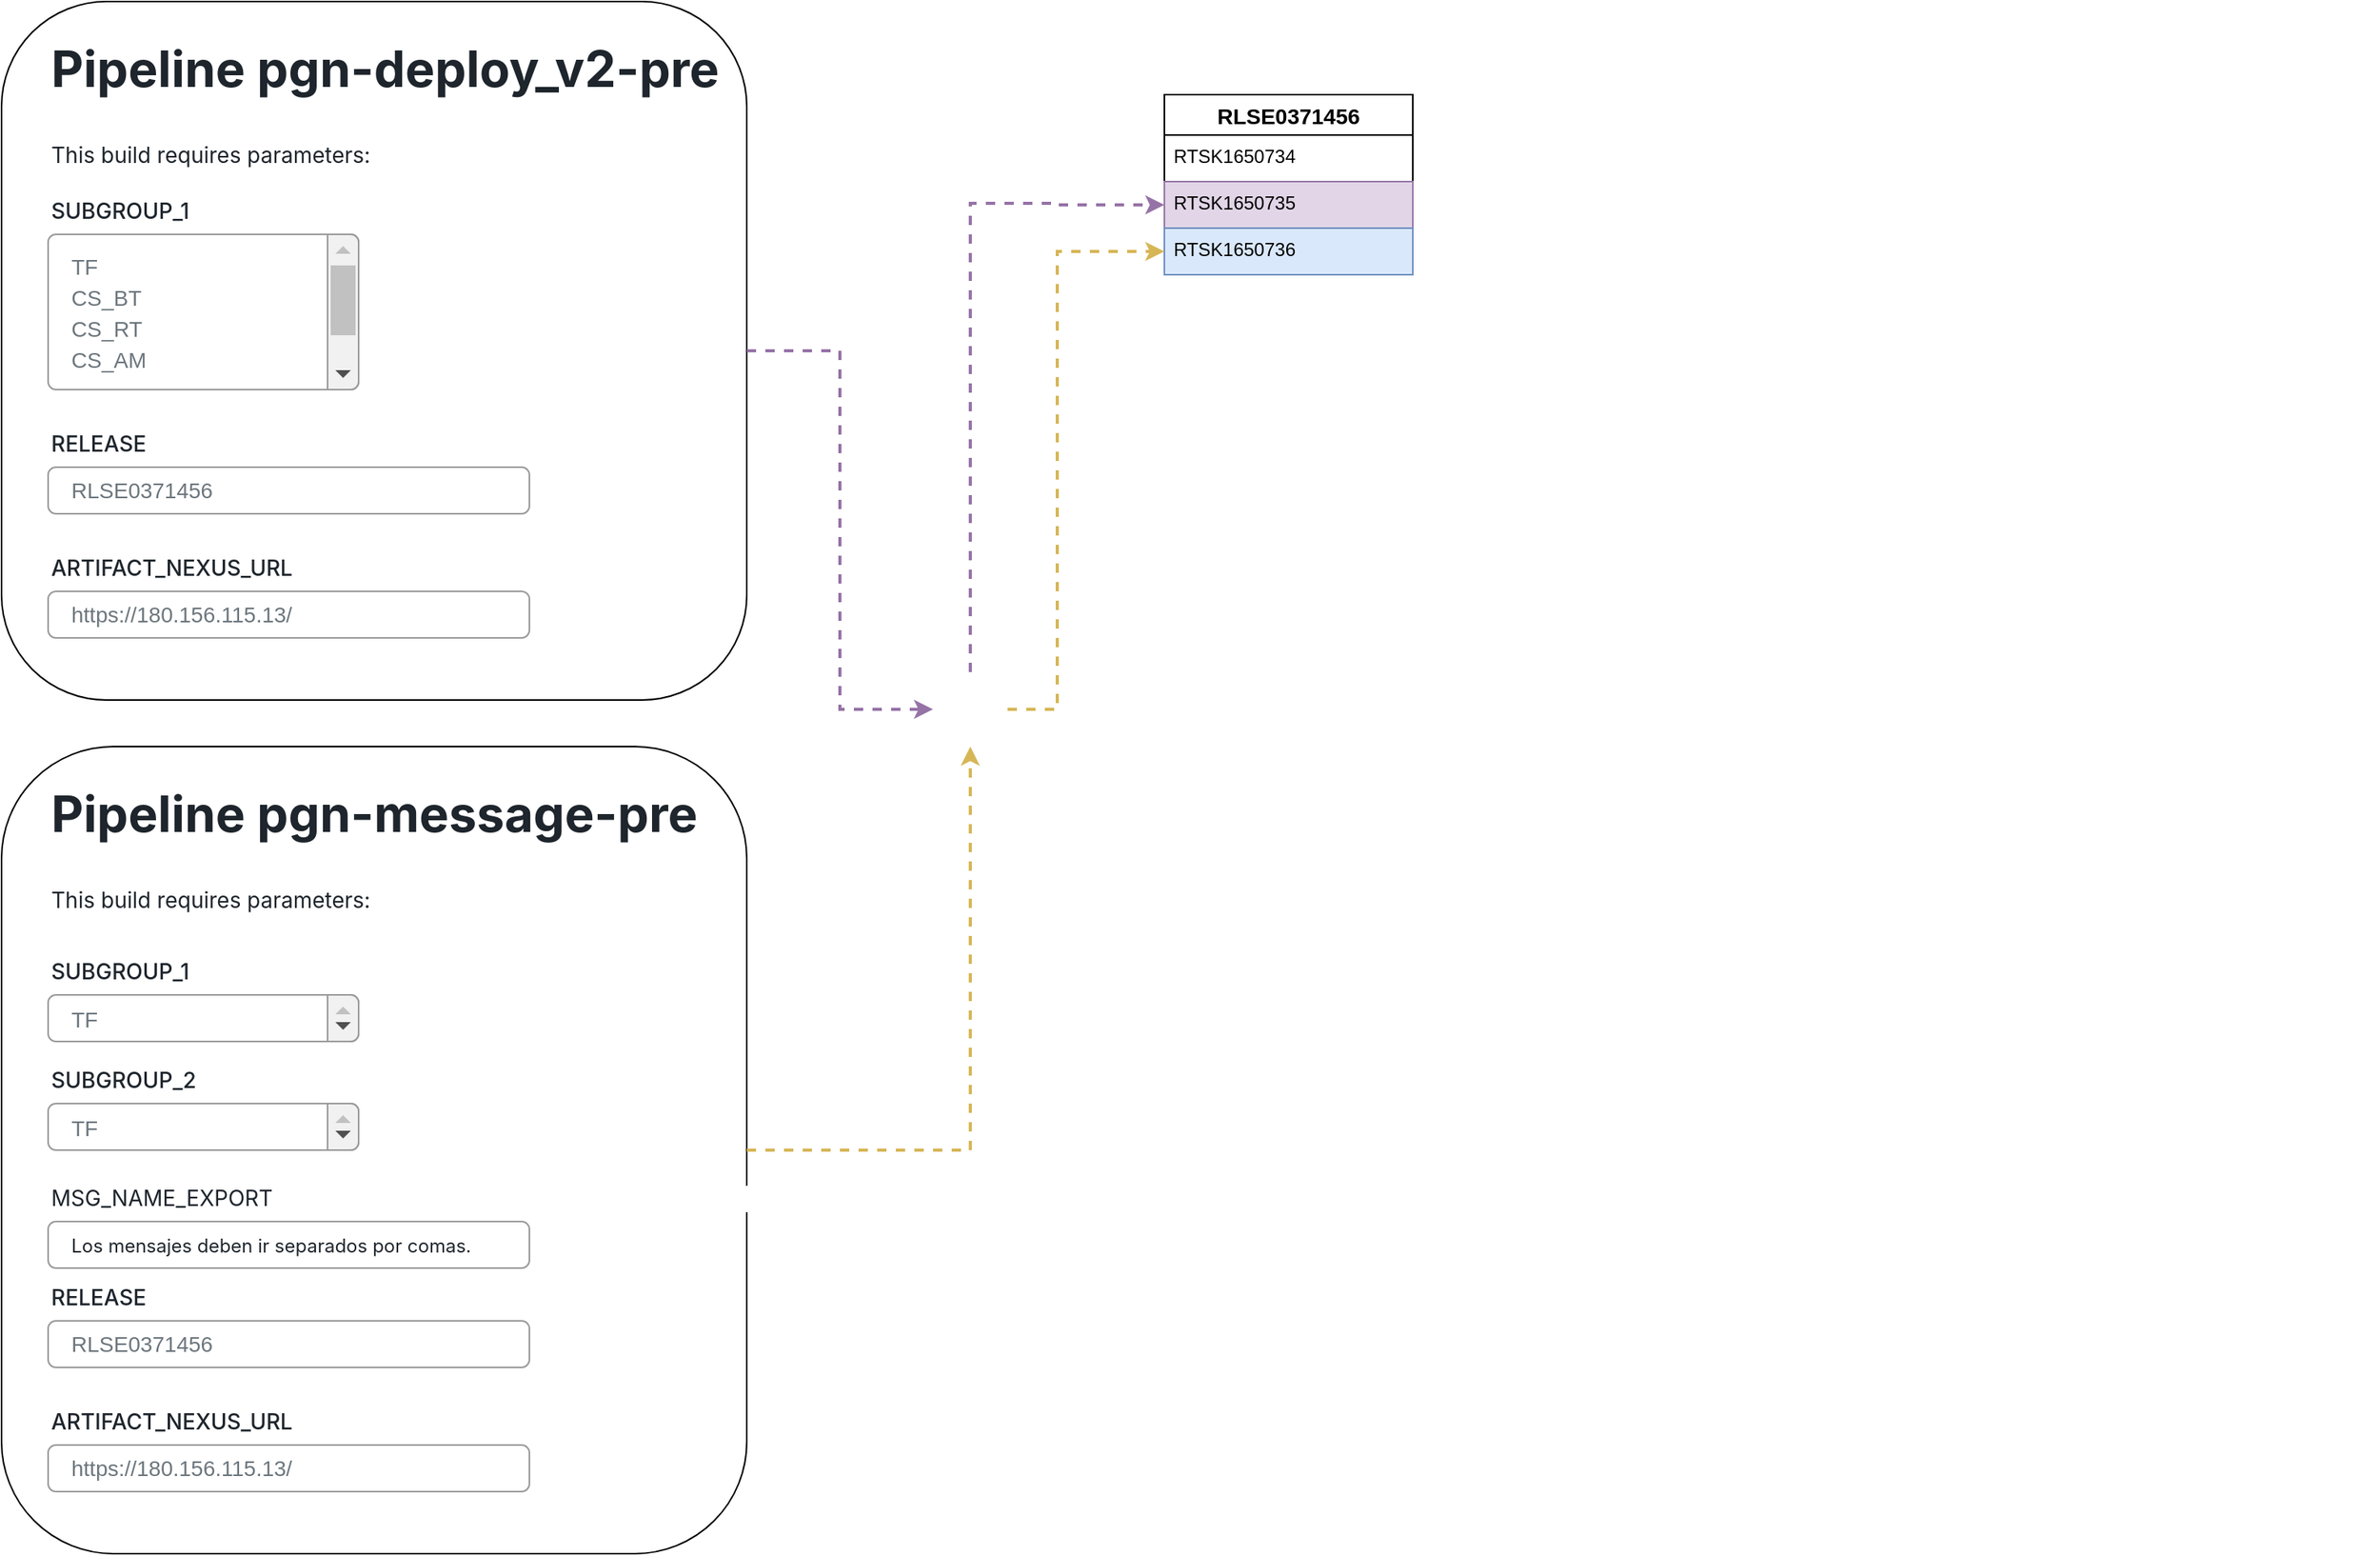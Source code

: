 <mxfile version="20.3.6" type="device" pages="2"><diagram id="1YHy73KdJDXxw19SWDm_" name="Page-1"><mxGraphModel dx="1422" dy="794" grid="1" gridSize="10" guides="1" tooltips="1" connect="1" arrows="1" fold="1" page="1" pageScale="1" pageWidth="850" pageHeight="1100" math="0" shadow="0"><root><mxCell id="0"/><mxCell id="1" parent="0"/><mxCell id="lsumQJVv7zmjh66cNzW5-49" value="" style="group;fillColor=none;strokeColor=none;" vertex="1" connectable="0" parent="1"><mxGeometry x="50" y="10" width="480" height="450" as="geometry"/></mxCell><mxCell id="lsumQJVv7zmjh66cNzW5-48" value="" style="rounded=1;whiteSpace=wrap;html=1;" vertex="1" parent="lsumQJVv7zmjh66cNzW5-49"><mxGeometry width="480" height="450" as="geometry"/></mxCell><mxCell id="lsumQJVv7zmjh66cNzW5-26" value="RLSE0371456" style="html=1;shadow=0;dashed=0;shape=mxgraph.bootstrap.rrect;rSize=5;fillColor=none;strokeColor=#999999;align=left;spacing=15;fontSize=14;fontColor=#6C767D;" vertex="1" parent="lsumQJVv7zmjh66cNzW5-49"><mxGeometry width="310" height="30" relative="1" as="geometry"><mxPoint x="30" y="300" as="offset"/></mxGeometry></mxCell><mxCell id="lsumQJVv7zmjh66cNzW5-30" value="" style="html=1;shadow=0;dashed=0;shape=mxgraph.bootstrap.rrect;rSize=5;fillColor=none;strokeColor=#999999;align=left;spacing=15;fontSize=14;fontColor=#6C767D;" vertex="1" parent="lsumQJVv7zmjh66cNzW5-49"><mxGeometry width="200" height="100" relative="1" as="geometry"><mxPoint x="30" y="150" as="offset"/></mxGeometry></mxCell><mxCell id="lsumQJVv7zmjh66cNzW5-31" value="" style="html=1;shadow=0;dashed=0;shape=mxgraph.bootstrap.rightButton;rSize=5;fillColor=#F1F1F1;strokeColor=#999999;" vertex="1" parent="lsumQJVv7zmjh66cNzW5-30"><mxGeometry x="1" width="20" height="100" relative="1" as="geometry"><mxPoint x="-20" as="offset"/></mxGeometry></mxCell><mxCell id="lsumQJVv7zmjh66cNzW5-32" value="" style="fillColor=#C1C1C1;strokeColor=none;" vertex="1" parent="lsumQJVv7zmjh66cNzW5-31"><mxGeometry width="16" height="45" relative="1" as="geometry"><mxPoint x="2" y="20" as="offset"/></mxGeometry></mxCell><mxCell id="lsumQJVv7zmjh66cNzW5-33" value="" style="shape=triangle;direction=north;fillColor=#C1C1C1;strokeColor=none;perimeter=none;" vertex="1" parent="lsumQJVv7zmjh66cNzW5-31"><mxGeometry width="10" height="5" relative="1" as="geometry"><mxPoint x="5" y="7.5" as="offset"/></mxGeometry></mxCell><mxCell id="lsumQJVv7zmjh66cNzW5-34" value="" style="shape=triangle;direction=south;fillColor=#505050;strokeColor=none;perimeter=none;" vertex="1" parent="lsumQJVv7zmjh66cNzW5-31"><mxGeometry y="1" width="10" height="5" relative="1" as="geometry"><mxPoint x="5" y="-12.5" as="offset"/></mxGeometry></mxCell><mxCell id="lsumQJVv7zmjh66cNzW5-35" value="TF" style="fillColor=none;strokeColor=none;align=left;spacing=15;fontSize=14;fontColor=#6C767D;" vertex="1" parent="lsumQJVv7zmjh66cNzW5-30"><mxGeometry width="180" height="20" relative="1" as="geometry"><mxPoint y="10" as="offset"/></mxGeometry></mxCell><mxCell id="lsumQJVv7zmjh66cNzW5-36" value="CS_BT" style="fillColor=none;strokeColor=none;align=left;spacing=15;fontSize=14;fontColor=#6C767D;" vertex="1" parent="lsumQJVv7zmjh66cNzW5-30"><mxGeometry width="180" height="20" relative="1" as="geometry"><mxPoint y="30" as="offset"/></mxGeometry></mxCell><mxCell id="lsumQJVv7zmjh66cNzW5-37" value="CS_RT" style="fillColor=none;strokeColor=none;align=left;spacing=15;fontSize=14;fontColor=#6C767D;" vertex="1" parent="lsumQJVv7zmjh66cNzW5-30"><mxGeometry width="180" height="20" relative="1" as="geometry"><mxPoint y="50" as="offset"/></mxGeometry></mxCell><mxCell id="lsumQJVv7zmjh66cNzW5-38" value="CS_AM" style="fillColor=none;strokeColor=none;align=left;spacing=15;fontSize=14;fontColor=#6C767D;" vertex="1" parent="lsumQJVv7zmjh66cNzW5-30"><mxGeometry width="180" height="20" relative="1" as="geometry"><mxPoint y="70" as="offset"/></mxGeometry></mxCell><mxCell id="lsumQJVv7zmjh66cNzW5-41" value="&lt;h1 style=&quot;box-sizing: inherit; line-height: var(--line-height-heading); font-weight: bold; display: block; margin-top: 0.5rem; margin-bottom: 0.5rem; font-size: 2rem; color: rgb(30, 37, 44); font-family: -apple-system, blinkmacsystemfont, &amp;quot;Segoe UI&amp;quot;, roboto, &amp;quot;Noto Sans&amp;quot;, oxygen, ubuntu, cantarell, &amp;quot;Fira Sans&amp;quot;, &amp;quot;Droid Sans&amp;quot;, &amp;quot;Helvetica Neue&amp;quot;, arial, sans-serif, &amp;quot;Apple Color Emoji&amp;quot;, &amp;quot;Segoe UI Emoji&amp;quot;, &amp;quot;Segoe UI Symbol&amp;quot;; font-style: normal; font-variant-ligatures: normal; font-variant-caps: normal; letter-spacing: normal; orphans: 2; text-align: start; text-indent: 0px; text-transform: none; widows: 2; word-spacing: 0px; -webkit-text-stroke-width: 0px; background-color: rgb(255, 255, 255); text-decoration-thickness: initial; text-decoration-style: initial; text-decoration-color: initial;&quot;&gt;Pipeline pgn-deploy_v2-pre&lt;/h1&gt;" style="text;whiteSpace=wrap;html=1;" vertex="1" parent="lsumQJVv7zmjh66cNzW5-49"><mxGeometry x="30" y="10" width="450" height="80" as="geometry"/></mxCell><mxCell id="lsumQJVv7zmjh66cNzW5-42" value="&lt;p style=&quot;box-sizing: inherit; font-family: -apple-system, blinkmacsystemfont, &amp;quot;Segoe UI&amp;quot;, roboto, &amp;quot;Noto Sans&amp;quot;, oxygen, ubuntu, cantarell, &amp;quot;Fira Sans&amp;quot;, &amp;quot;Droid Sans&amp;quot;, &amp;quot;Helvetica Neue&amp;quot;, arial, sans-serif, &amp;quot;Apple Color Emoji&amp;quot;, &amp;quot;Segoe UI Emoji&amp;quot;, &amp;quot;Segoe UI Symbol&amp;quot;; font-size: 14px; line-height: var(--line-height-base); color: rgb(30, 37, 44); font-style: normal; font-variant-ligatures: normal; font-variant-caps: normal; font-weight: 400; letter-spacing: normal; orphans: 2; text-align: start; text-indent: 0px; text-transform: none; widows: 2; word-spacing: 0px; -webkit-text-stroke-width: 0px; background-color: rgb(255, 255, 255); text-decoration-thickness: initial; text-decoration-style: initial; text-decoration-color: initial;&quot;&gt;This build requires parameters:&lt;/p&gt;" style="text;whiteSpace=wrap;html=1;" vertex="1" parent="lsumQJVv7zmjh66cNzW5-49"><mxGeometry x="30" y="70" width="220" height="40" as="geometry"/></mxCell><mxCell id="lsumQJVv7zmjh66cNzW5-43" value="&lt;span style=&quot;color: rgb(30, 37, 44); font-family: -apple-system, blinkmacsystemfont, &amp;quot;Segoe UI&amp;quot;, roboto, &amp;quot;Noto Sans&amp;quot;, oxygen, ubuntu, cantarell, &amp;quot;Fira Sans&amp;quot;, &amp;quot;Droid Sans&amp;quot;, &amp;quot;Helvetica Neue&amp;quot;, arial, sans-serif, &amp;quot;Apple Color Emoji&amp;quot;, &amp;quot;Segoe UI Emoji&amp;quot;, &amp;quot;Segoe UI Symbol&amp;quot;; font-size: 14px; font-style: normal; font-variant-ligatures: normal; font-variant-caps: normal; font-weight: 500; letter-spacing: normal; orphans: 2; text-align: start; text-indent: 0px; text-transform: none; widows: 2; word-spacing: 0px; -webkit-text-stroke-width: 0px; background-color: rgb(255, 255, 255); text-decoration-thickness: initial; text-decoration-style: initial; text-decoration-color: initial; float: none; display: inline !important;&quot;&gt;SUBGROUP_1&lt;/span&gt;" style="text;whiteSpace=wrap;html=1;" vertex="1" parent="lsumQJVv7zmjh66cNzW5-49"><mxGeometry x="30" y="120" width="120" height="40" as="geometry"/></mxCell><mxCell id="lsumQJVv7zmjh66cNzW5-44" value="&lt;span style=&quot;color: rgb(30, 37, 44); font-family: -apple-system, blinkmacsystemfont, &amp;quot;Segoe UI&amp;quot;, roboto, &amp;quot;Noto Sans&amp;quot;, oxygen, ubuntu, cantarell, &amp;quot;Fira Sans&amp;quot;, &amp;quot;Droid Sans&amp;quot;, &amp;quot;Helvetica Neue&amp;quot;, arial, sans-serif, &amp;quot;Apple Color Emoji&amp;quot;, &amp;quot;Segoe UI Emoji&amp;quot;, &amp;quot;Segoe UI Symbol&amp;quot;; font-size: 14px; font-style: normal; font-variant-ligatures: normal; font-variant-caps: normal; font-weight: 500; letter-spacing: normal; orphans: 2; text-align: start; text-indent: 0px; text-transform: none; widows: 2; word-spacing: 0px; -webkit-text-stroke-width: 0px; background-color: rgb(255, 255, 255); text-decoration-thickness: initial; text-decoration-style: initial; text-decoration-color: initial; float: none; display: inline !important;&quot;&gt;RELEASE&lt;/span&gt;" style="text;whiteSpace=wrap;html=1;" vertex="1" parent="lsumQJVv7zmjh66cNzW5-49"><mxGeometry x="30" y="270" width="90" height="40" as="geometry"/></mxCell><mxCell id="lsumQJVv7zmjh66cNzW5-45" value="&lt;span style=&quot;color: rgb(30, 37, 44); font-family: -apple-system, blinkmacsystemfont, &amp;quot;Segoe UI&amp;quot;, roboto, &amp;quot;Noto Sans&amp;quot;, oxygen, ubuntu, cantarell, &amp;quot;Fira Sans&amp;quot;, &amp;quot;Droid Sans&amp;quot;, &amp;quot;Helvetica Neue&amp;quot;, arial, sans-serif, &amp;quot;Apple Color Emoji&amp;quot;, &amp;quot;Segoe UI Emoji&amp;quot;, &amp;quot;Segoe UI Symbol&amp;quot;; font-size: 14px; font-style: normal; font-variant-ligatures: normal; font-variant-caps: normal; font-weight: 500; letter-spacing: normal; orphans: 2; text-align: start; text-indent: 0px; text-transform: none; widows: 2; word-spacing: 0px; -webkit-text-stroke-width: 0px; background-color: rgb(255, 255, 255); text-decoration-thickness: initial; text-decoration-style: initial; text-decoration-color: initial; float: none; display: inline !important;&quot;&gt;ARTIFACT_NEXUS_URL&lt;/span&gt;" style="text;whiteSpace=wrap;html=1;" vertex="1" parent="lsumQJVv7zmjh66cNzW5-49"><mxGeometry x="30" y="350" width="180" height="40" as="geometry"/></mxCell><mxCell id="lsumQJVv7zmjh66cNzW5-46" value="https://180.156.115.13/" style="html=1;shadow=0;dashed=0;shape=mxgraph.bootstrap.rrect;rSize=5;fillColor=none;strokeColor=#999999;align=left;spacing=15;fontSize=14;fontColor=#6C767D;" vertex="1" parent="lsumQJVv7zmjh66cNzW5-49"><mxGeometry x="30" y="380" width="310" height="30" as="geometry"/></mxCell><mxCell id="lsumQJVv7zmjh66cNzW5-52" value="RLSE0371456" style="swimlane;fontStyle=1;childLayout=stackLayout;horizontal=1;startSize=26;horizontalStack=0;resizeParent=1;resizeParentMax=0;resizeLast=0;collapsible=1;marginBottom=0;align=center;fontSize=14;" vertex="1" parent="1"><mxGeometry x="799" y="70" width="160" height="116" as="geometry"/></mxCell><mxCell id="lsumQJVv7zmjh66cNzW5-53" value="RTSK1650734" style="text;strokeColor=none;fillColor=none;spacingLeft=4;spacingRight=4;overflow=hidden;rotatable=0;points=[[0,0.5],[1,0.5]];portConstraint=eastwest;fontSize=12;" vertex="1" parent="lsumQJVv7zmjh66cNzW5-52"><mxGeometry y="26" width="160" height="30" as="geometry"/></mxCell><mxCell id="lsumQJVv7zmjh66cNzW5-54" value="RTSK1650735" style="text;strokeColor=#9673a6;fillColor=#e1d5e7;spacingLeft=4;spacingRight=4;overflow=hidden;rotatable=0;points=[[0,0.5],[1,0.5]];portConstraint=eastwest;fontSize=12;" vertex="1" parent="lsumQJVv7zmjh66cNzW5-52"><mxGeometry y="56" width="160" height="30" as="geometry"/></mxCell><mxCell id="lsumQJVv7zmjh66cNzW5-55" value="RTSK1650736" style="text;strokeColor=#6c8ebf;fillColor=#dae8fc;spacingLeft=4;spacingRight=4;overflow=hidden;rotatable=0;points=[[0,0.5],[1,0.5]];portConstraint=eastwest;fontSize=12;" vertex="1" parent="lsumQJVv7zmjh66cNzW5-52"><mxGeometry y="86" width="160" height="30" as="geometry"/></mxCell><mxCell id="lsumQJVv7zmjh66cNzW5-56" value="" style="shape=image;verticalLabelPosition=bottom;labelBackgroundColor=default;verticalAlign=top;aspect=fixed;imageAspect=0;image=https://img.icons8.com/ios-filled/100/000000/online-maintenance-portal.png;" vertex="1" parent="1"><mxGeometry x="859" y="30" width="40" height="40" as="geometry"/></mxCell><mxCell id="lsumQJVv7zmjh66cNzW5-57" style="edgeStyle=orthogonalEdgeStyle;rounded=0;orthogonalLoop=1;jettySize=auto;html=1;entryX=0;entryY=0.5;entryDx=0;entryDy=0;dashed=1;fillColor=#e1d5e7;strokeColor=#9673a6;strokeWidth=2;" edge="1" parent="1" source="lsumQJVv7zmjh66cNzW5-48" target="lsumQJVv7zmjh66cNzW5-59"><mxGeometry relative="1" as="geometry"/></mxCell><mxCell id="lsumQJVv7zmjh66cNzW5-60" style="edgeStyle=orthogonalEdgeStyle;rounded=0;orthogonalLoop=1;jettySize=auto;html=1;dashed=1;strokeWidth=2;entryX=0;entryY=0.5;entryDx=0;entryDy=0;fillColor=#e1d5e7;strokeColor=#9673a6;" edge="1" parent="1" source="lsumQJVv7zmjh66cNzW5-59" target="lsumQJVv7zmjh66cNzW5-54"><mxGeometry relative="1" as="geometry"><mxPoint x="740" y="180" as="targetPoint"/><Array as="points"><mxPoint x="674" y="140"/><mxPoint x="730" y="140"/><mxPoint x="730" y="141"/></Array></mxGeometry></mxCell><mxCell id="lsumQJVv7zmjh66cNzW5-99" style="edgeStyle=orthogonalEdgeStyle;rounded=0;orthogonalLoop=1;jettySize=auto;html=1;entryX=0;entryY=0.5;entryDx=0;entryDy=0;dashed=1;strokeWidth=2;fillColor=#fff2cc;strokeColor=#d6b656;" edge="1" parent="1" source="lsumQJVv7zmjh66cNzW5-59" target="lsumQJVv7zmjh66cNzW5-55"><mxGeometry relative="1" as="geometry"><Array as="points"><mxPoint x="730" y="466"/><mxPoint x="730" y="171"/></Array></mxGeometry></mxCell><mxCell id="lsumQJVv7zmjh66cNzW5-59" value="" style="shape=image;verticalLabelPosition=bottom;labelBackgroundColor=default;verticalAlign=top;aspect=fixed;imageAspect=0;image=https://img.icons8.com/color/48/000000/ansible.png;" vertex="1" parent="1"><mxGeometry x="650" y="442" width="48" height="48" as="geometry"/></mxCell><mxCell id="lsumQJVv7zmjh66cNzW5-61" value="" style="group;fillColor=none;strokeColor=none;" vertex="1" connectable="0" parent="1"><mxGeometry x="50" y="490" width="480" height="520" as="geometry"/></mxCell><mxCell id="lsumQJVv7zmjh66cNzW5-62" value="" style="rounded=1;whiteSpace=wrap;html=1;" vertex="1" parent="lsumQJVv7zmjh66cNzW5-61"><mxGeometry width="480" height="520" as="geometry"/></mxCell><mxCell id="lsumQJVv7zmjh66cNzW5-63" value="RLSE0371456" style="html=1;shadow=0;dashed=0;shape=mxgraph.bootstrap.rrect;rSize=5;fillColor=none;strokeColor=#999999;align=left;spacing=15;fontSize=14;fontColor=#6C767D;" vertex="1" parent="lsumQJVv7zmjh66cNzW5-61"><mxGeometry width="310" height="30" relative="1" as="geometry"><mxPoint x="30" y="370" as="offset"/></mxGeometry></mxCell><mxCell id="lsumQJVv7zmjh66cNzW5-73" value="&lt;h1 style=&quot;box-sizing: inherit; line-height: var(--line-height-heading); margin-top: 0.5rem; margin-bottom: 0.5rem; font-size: 2rem; color: rgb(30, 37, 44); font-family: -apple-system, blinkmacsystemfont, &amp;quot;Segoe UI&amp;quot;, roboto, &amp;quot;Noto Sans&amp;quot;, oxygen, ubuntu, cantarell, &amp;quot;Fira Sans&amp;quot;, &amp;quot;Droid Sans&amp;quot;, &amp;quot;Helvetica Neue&amp;quot;, arial, sans-serif, &amp;quot;Apple Color Emoji&amp;quot;, &amp;quot;Segoe UI Emoji&amp;quot;, &amp;quot;Segoe UI Symbol&amp;quot;; background-color: rgb(255, 255, 255);&quot;&gt;Pipeline pgn-message-pre&lt;/h1&gt;" style="text;whiteSpace=wrap;html=1;" vertex="1" parent="lsumQJVv7zmjh66cNzW5-61"><mxGeometry x="30" y="10" width="450" height="80" as="geometry"/></mxCell><mxCell id="lsumQJVv7zmjh66cNzW5-74" value="&lt;p style=&quot;box-sizing: inherit; font-family: -apple-system, blinkmacsystemfont, &amp;quot;Segoe UI&amp;quot;, roboto, &amp;quot;Noto Sans&amp;quot;, oxygen, ubuntu, cantarell, &amp;quot;Fira Sans&amp;quot;, &amp;quot;Droid Sans&amp;quot;, &amp;quot;Helvetica Neue&amp;quot;, arial, sans-serif, &amp;quot;Apple Color Emoji&amp;quot;, &amp;quot;Segoe UI Emoji&amp;quot;, &amp;quot;Segoe UI Symbol&amp;quot;; font-size: 14px; line-height: var(--line-height-base); color: rgb(30, 37, 44); font-style: normal; font-variant-ligatures: normal; font-variant-caps: normal; font-weight: 400; letter-spacing: normal; orphans: 2; text-align: start; text-indent: 0px; text-transform: none; widows: 2; word-spacing: 0px; -webkit-text-stroke-width: 0px; background-color: rgb(255, 255, 255); text-decoration-thickness: initial; text-decoration-style: initial; text-decoration-color: initial;&quot;&gt;This build requires parameters:&lt;/p&gt;" style="text;whiteSpace=wrap;html=1;" vertex="1" parent="lsumQJVv7zmjh66cNzW5-61"><mxGeometry x="30" y="70" width="220" height="40" as="geometry"/></mxCell><mxCell id="lsumQJVv7zmjh66cNzW5-76" value="&lt;span style=&quot;color: rgb(30, 37, 44); font-family: -apple-system, blinkmacsystemfont, &amp;quot;Segoe UI&amp;quot;, roboto, &amp;quot;Noto Sans&amp;quot;, oxygen, ubuntu, cantarell, &amp;quot;Fira Sans&amp;quot;, &amp;quot;Droid Sans&amp;quot;, &amp;quot;Helvetica Neue&amp;quot;, arial, sans-serif, &amp;quot;Apple Color Emoji&amp;quot;, &amp;quot;Segoe UI Emoji&amp;quot;, &amp;quot;Segoe UI Symbol&amp;quot;; font-size: 14px; font-style: normal; font-variant-ligatures: normal; font-variant-caps: normal; font-weight: 500; letter-spacing: normal; orphans: 2; text-align: start; text-indent: 0px; text-transform: none; widows: 2; word-spacing: 0px; -webkit-text-stroke-width: 0px; background-color: rgb(255, 255, 255); text-decoration-thickness: initial; text-decoration-style: initial; text-decoration-color: initial; float: none; display: inline !important;&quot;&gt;RELEASE&lt;/span&gt;" style="text;whiteSpace=wrap;html=1;" vertex="1" parent="lsumQJVv7zmjh66cNzW5-61"><mxGeometry x="30" y="340" width="90" height="40" as="geometry"/></mxCell><mxCell id="lsumQJVv7zmjh66cNzW5-77" value="&lt;span style=&quot;color: rgb(30, 37, 44); font-family: -apple-system, blinkmacsystemfont, &amp;quot;Segoe UI&amp;quot;, roboto, &amp;quot;Noto Sans&amp;quot;, oxygen, ubuntu, cantarell, &amp;quot;Fira Sans&amp;quot;, &amp;quot;Droid Sans&amp;quot;, &amp;quot;Helvetica Neue&amp;quot;, arial, sans-serif, &amp;quot;Apple Color Emoji&amp;quot;, &amp;quot;Segoe UI Emoji&amp;quot;, &amp;quot;Segoe UI Symbol&amp;quot;; font-size: 14px; font-style: normal; font-variant-ligatures: normal; font-variant-caps: normal; font-weight: 500; letter-spacing: normal; orphans: 2; text-align: start; text-indent: 0px; text-transform: none; widows: 2; word-spacing: 0px; -webkit-text-stroke-width: 0px; background-color: rgb(255, 255, 255); text-decoration-thickness: initial; text-decoration-style: initial; text-decoration-color: initial; float: none; display: inline !important;&quot;&gt;ARTIFACT_NEXUS_URL&lt;/span&gt;" style="text;whiteSpace=wrap;html=1;" vertex="1" parent="lsumQJVv7zmjh66cNzW5-61"><mxGeometry x="30" y="420" width="180" height="40" as="geometry"/></mxCell><mxCell id="lsumQJVv7zmjh66cNzW5-78" value="https://180.156.115.13/" style="html=1;shadow=0;dashed=0;shape=mxgraph.bootstrap.rrect;rSize=5;fillColor=none;strokeColor=#999999;align=left;spacing=15;fontSize=14;fontColor=#6C767D;" vertex="1" parent="lsumQJVv7zmjh66cNzW5-61"><mxGeometry x="30" y="450" width="310" height="30" as="geometry"/></mxCell><mxCell id="lsumQJVv7zmjh66cNzW5-79" value="" style="html=1;shadow=0;dashed=0;shape=mxgraph.bootstrap.rrect;rSize=5;fillColor=none;strokeColor=#999999;align=left;spacing=15;fontSize=14;fontColor=#6C767D;" vertex="1" parent="lsumQJVv7zmjh66cNzW5-61"><mxGeometry x="30" y="160" width="200" height="30" as="geometry"/></mxCell><mxCell id="lsumQJVv7zmjh66cNzW5-80" value="" style="html=1;shadow=0;dashed=0;shape=mxgraph.bootstrap.rightButton;rSize=5;fillColor=#F1F1F1;strokeColor=#999999;" vertex="1" parent="lsumQJVv7zmjh66cNzW5-79"><mxGeometry x="1" width="20" height="30" relative="1" as="geometry"><mxPoint x="-20" as="offset"/></mxGeometry></mxCell><mxCell id="lsumQJVv7zmjh66cNzW5-82" value="" style="shape=triangle;direction=north;fillColor=#C1C1C1;strokeColor=none;perimeter=none;" vertex="1" parent="lsumQJVv7zmjh66cNzW5-80"><mxGeometry width="10" height="5" relative="1" as="geometry"><mxPoint x="5" y="7.5" as="offset"/></mxGeometry></mxCell><mxCell id="lsumQJVv7zmjh66cNzW5-83" value="" style="shape=triangle;direction=south;fillColor=#505050;strokeColor=none;perimeter=none;" vertex="1" parent="lsumQJVv7zmjh66cNzW5-80"><mxGeometry y="1" width="10" height="5" relative="1" as="geometry"><mxPoint x="5" y="-12.5" as="offset"/></mxGeometry></mxCell><mxCell id="lsumQJVv7zmjh66cNzW5-84" value="TF" style="fillColor=none;strokeColor=none;align=left;spacing=15;fontSize=14;fontColor=#6C767D;" vertex="1" parent="lsumQJVv7zmjh66cNzW5-79"><mxGeometry width="180" height="20" relative="1" as="geometry"><mxPoint y="5" as="offset"/></mxGeometry></mxCell><mxCell id="lsumQJVv7zmjh66cNzW5-88" value="&lt;span style=&quot;color: rgb(30, 37, 44); font-family: -apple-system, blinkmacsystemfont, &amp;quot;Segoe UI&amp;quot;, roboto, &amp;quot;Noto Sans&amp;quot;, oxygen, ubuntu, cantarell, &amp;quot;Fira Sans&amp;quot;, &amp;quot;Droid Sans&amp;quot;, &amp;quot;Helvetica Neue&amp;quot;, arial, sans-serif, &amp;quot;Apple Color Emoji&amp;quot;, &amp;quot;Segoe UI Emoji&amp;quot;, &amp;quot;Segoe UI Symbol&amp;quot;; font-size: 14px; font-style: normal; font-variant-ligatures: normal; font-variant-caps: normal; font-weight: 500; letter-spacing: normal; orphans: 2; text-align: start; text-indent: 0px; text-transform: none; widows: 2; word-spacing: 0px; -webkit-text-stroke-width: 0px; background-color: rgb(255, 255, 255); text-decoration-thickness: initial; text-decoration-style: initial; text-decoration-color: initial; float: none; display: inline !important;&quot;&gt;SUBGROUP_1&lt;/span&gt;" style="text;whiteSpace=wrap;html=1;" vertex="1" parent="lsumQJVv7zmjh66cNzW5-61"><mxGeometry x="30" y="130" width="120" height="40" as="geometry"/></mxCell><mxCell id="lsumQJVv7zmjh66cNzW5-89" value="" style="html=1;shadow=0;dashed=0;shape=mxgraph.bootstrap.rrect;rSize=5;fillColor=none;strokeColor=#999999;align=left;spacing=15;fontSize=14;fontColor=#6C767D;" vertex="1" parent="lsumQJVv7zmjh66cNzW5-61"><mxGeometry x="30" y="230" width="200" height="30" as="geometry"/></mxCell><mxCell id="lsumQJVv7zmjh66cNzW5-90" value="" style="html=1;shadow=0;dashed=0;shape=mxgraph.bootstrap.rightButton;rSize=5;fillColor=#F1F1F1;strokeColor=#999999;" vertex="1" parent="lsumQJVv7zmjh66cNzW5-89"><mxGeometry x="1" width="20" height="30" relative="1" as="geometry"><mxPoint x="-20" as="offset"/></mxGeometry></mxCell><mxCell id="lsumQJVv7zmjh66cNzW5-91" value="" style="shape=triangle;direction=north;fillColor=#C1C1C1;strokeColor=none;perimeter=none;" vertex="1" parent="lsumQJVv7zmjh66cNzW5-90"><mxGeometry width="10" height="5" relative="1" as="geometry"><mxPoint x="5" y="7.5" as="offset"/></mxGeometry></mxCell><mxCell id="lsumQJVv7zmjh66cNzW5-92" value="" style="shape=triangle;direction=south;fillColor=#505050;strokeColor=none;perimeter=none;" vertex="1" parent="lsumQJVv7zmjh66cNzW5-90"><mxGeometry y="1" width="10" height="5" relative="1" as="geometry"><mxPoint x="5" y="-12.5" as="offset"/></mxGeometry></mxCell><mxCell id="lsumQJVv7zmjh66cNzW5-93" value="TF" style="fillColor=none;strokeColor=none;align=left;spacing=15;fontSize=14;fontColor=#6C767D;" vertex="1" parent="lsumQJVv7zmjh66cNzW5-89"><mxGeometry width="180" height="20" relative="1" as="geometry"><mxPoint y="5" as="offset"/></mxGeometry></mxCell><mxCell id="lsumQJVv7zmjh66cNzW5-94" value="&lt;span style=&quot;color: rgb(30, 37, 44); font-family: -apple-system, blinkmacsystemfont, &amp;quot;Segoe UI&amp;quot;, roboto, &amp;quot;Noto Sans&amp;quot;, oxygen, ubuntu, cantarell, &amp;quot;Fira Sans&amp;quot;, &amp;quot;Droid Sans&amp;quot;, &amp;quot;Helvetica Neue&amp;quot;, arial, sans-serif, &amp;quot;Apple Color Emoji&amp;quot;, &amp;quot;Segoe UI Emoji&amp;quot;, &amp;quot;Segoe UI Symbol&amp;quot;; font-size: 14px; font-style: normal; font-variant-ligatures: normal; font-variant-caps: normal; font-weight: 500; letter-spacing: normal; orphans: 2; text-align: start; text-indent: 0px; text-transform: none; widows: 2; word-spacing: 0px; -webkit-text-stroke-width: 0px; background-color: rgb(255, 255, 255); text-decoration-thickness: initial; text-decoration-style: initial; text-decoration-color: initial; float: none; display: inline !important;&quot;&gt;SUBGROUP_2&lt;/span&gt;" style="text;whiteSpace=wrap;html=1;" vertex="1" parent="lsumQJVv7zmjh66cNzW5-61"><mxGeometry x="30" y="200" width="120" height="40" as="geometry"/></mxCell><mxCell id="lsumQJVv7zmjh66cNzW5-95" value="&lt;span style=&quot;color: rgb(30, 37, 44); font-family: -apple-system, blinkmacsystemfont, &amp;quot;Segoe UI&amp;quot;, roboto, &amp;quot;Noto Sans&amp;quot;, oxygen, ubuntu, cantarell, &amp;quot;Fira Sans&amp;quot;, &amp;quot;Droid Sans&amp;quot;, &amp;quot;Helvetica Neue&amp;quot;, arial, sans-serif, &amp;quot;Apple Color Emoji&amp;quot;, &amp;quot;Segoe UI Emoji&amp;quot;, &amp;quot;Segoe UI Symbol&amp;quot;; font-size: 12px; background-color: rgb(255, 255, 255);&quot;&gt;Los mensajes deben ir separados por comas.&lt;/span&gt;" style="html=1;shadow=0;dashed=0;shape=mxgraph.bootstrap.rrect;rSize=5;fillColor=none;strokeColor=#999999;align=left;spacing=15;fontSize=14;fontColor=#6C767D;" vertex="1" parent="lsumQJVv7zmjh66cNzW5-61"><mxGeometry x="30" y="306" width="310" height="30" as="geometry"/></mxCell><mxCell id="lsumQJVv7zmjh66cNzW5-96" value="&lt;div style=&quot;box-sizing: inherit; margin-bottom: 0.5rem; vertical-align: middle; margin-top: 0px; color: rgb(30, 37, 44); font-family: -apple-system, blinkmacsystemfont, &amp;quot;Segoe UI&amp;quot;, roboto, &amp;quot;Noto Sans&amp;quot;, oxygen, ubuntu, cantarell, &amp;quot;Fira Sans&amp;quot;, &amp;quot;Droid Sans&amp;quot;, &amp;quot;Helvetica Neue&amp;quot;, arial, sans-serif, &amp;quot;Apple Color Emoji&amp;quot;, &amp;quot;Segoe UI Emoji&amp;quot;, &amp;quot;Segoe UI Symbol&amp;quot;; font-size: 14px; background-color: rgb(255, 255, 255);&quot; class=&quot;setting-name help-sibling&quot;&gt;MSG_NAME_EXPORT&lt;span style=&quot;box-sizing: inherit; width: 16px;&quot; class=&quot;setting-no-help&quot;&gt;&lt;/span&gt;&lt;/div&gt;&lt;div&gt;&lt;br&gt;&lt;/div&gt;&lt;div style=&quot;box-sizing: inherit; margin-top: 0.25rem; width: 1499px; color: rgb(30, 37, 44); font-family: -apple-system, blinkmacsystemfont, &amp;quot;Segoe UI&amp;quot;, roboto, &amp;quot;Noto Sans&amp;quot;, oxygen, ubuntu, cantarell, &amp;quot;Fira Sans&amp;quot;, &amp;quot;Droid Sans&amp;quot;, &amp;quot;Helvetica Neue&amp;quot;, arial, sans-serif, &amp;quot;Apple Color Emoji&amp;quot;, &amp;quot;Segoe UI Emoji&amp;quot;, &amp;quot;Segoe UI Symbol&amp;quot;; font-size: 14px; background-color: rgb(255, 255, 255);&quot; class=&quot;setting-main&quot;&gt;&lt;/div&gt;" style="text;whiteSpace=wrap;html=1;" vertex="1" parent="lsumQJVv7zmjh66cNzW5-61"><mxGeometry x="30" y="276" width="150" height="40" as="geometry"/></mxCell><mxCell id="lsumQJVv7zmjh66cNzW5-97" style="edgeStyle=orthogonalEdgeStyle;rounded=0;orthogonalLoop=1;jettySize=auto;html=1;entryX=0.5;entryY=1;entryDx=0;entryDy=0;dashed=1;strokeWidth=2;fillColor=#fff2cc;strokeColor=#d6b656;" edge="1" parent="1" source="lsumQJVv7zmjh66cNzW5-62" target="lsumQJVv7zmjh66cNzW5-59"><mxGeometry relative="1" as="geometry"/></mxCell></root></mxGraphModel></diagram><diagram name="Copy of Page-1" id="YJmYJC3RPVfeiNTH77Hz"><mxGraphModel dx="1422" dy="794" grid="1" gridSize="10" guides="1" tooltips="1" connect="1" arrows="1" fold="1" page="1" pageScale="1" pageWidth="850" pageHeight="1100" math="0" shadow="0"><root><mxCell id="_NT3E_FVoBTSfWLtwNgo-0"/><mxCell id="_NT3E_FVoBTSfWLtwNgo-1" parent="_NT3E_FVoBTSfWLtwNgo-0"/><mxCell id="_NT3E_FVoBTSfWLtwNgo-2" value="" style="group;fillColor=none;strokeColor=none;" vertex="1" connectable="0" parent="_NT3E_FVoBTSfWLtwNgo-1"><mxGeometry x="50" y="10" width="480" height="510" as="geometry"/></mxCell><mxCell id="_NT3E_FVoBTSfWLtwNgo-3" value="" style="rounded=1;whiteSpace=wrap;html=1;" vertex="1" parent="_NT3E_FVoBTSfWLtwNgo-2"><mxGeometry width="480" height="510" as="geometry"/></mxCell><mxCell id="_NT3E_FVoBTSfWLtwNgo-4" value="RLSE0371456" style="html=1;shadow=0;dashed=0;shape=mxgraph.bootstrap.rrect;rSize=5;fillColor=none;strokeColor=#999999;align=left;spacing=15;fontSize=14;fontColor=#6C767D;" vertex="1" parent="_NT3E_FVoBTSfWLtwNgo-2"><mxGeometry width="310" height="30" relative="1" as="geometry"><mxPoint x="30" y="300" as="offset"/></mxGeometry></mxCell><mxCell id="_NT3E_FVoBTSfWLtwNgo-5" value="" style="html=1;shadow=0;dashed=0;shape=mxgraph.bootstrap.rrect;rSize=5;fillColor=none;strokeColor=#999999;align=left;spacing=15;fontSize=14;fontColor=#6C767D;" vertex="1" parent="_NT3E_FVoBTSfWLtwNgo-2"><mxGeometry width="200" height="100" relative="1" as="geometry"><mxPoint x="30" y="150" as="offset"/></mxGeometry></mxCell><mxCell id="_NT3E_FVoBTSfWLtwNgo-6" value="" style="html=1;shadow=0;dashed=0;shape=mxgraph.bootstrap.rightButton;rSize=5;fillColor=#F1F1F1;strokeColor=#999999;" vertex="1" parent="_NT3E_FVoBTSfWLtwNgo-5"><mxGeometry x="1" width="20" height="100" relative="1" as="geometry"><mxPoint x="-20" as="offset"/></mxGeometry></mxCell><mxCell id="_NT3E_FVoBTSfWLtwNgo-7" value="" style="fillColor=#C1C1C1;strokeColor=none;" vertex="1" parent="_NT3E_FVoBTSfWLtwNgo-6"><mxGeometry width="16" height="45" relative="1" as="geometry"><mxPoint x="2" y="20" as="offset"/></mxGeometry></mxCell><mxCell id="_NT3E_FVoBTSfWLtwNgo-8" value="" style="shape=triangle;direction=north;fillColor=#C1C1C1;strokeColor=none;perimeter=none;" vertex="1" parent="_NT3E_FVoBTSfWLtwNgo-6"><mxGeometry width="10" height="5" relative="1" as="geometry"><mxPoint x="5" y="7.5" as="offset"/></mxGeometry></mxCell><mxCell id="_NT3E_FVoBTSfWLtwNgo-9" value="" style="shape=triangle;direction=south;fillColor=#505050;strokeColor=none;perimeter=none;" vertex="1" parent="_NT3E_FVoBTSfWLtwNgo-6"><mxGeometry y="1" width="10" height="5" relative="1" as="geometry"><mxPoint x="5" y="-12.5" as="offset"/></mxGeometry></mxCell><mxCell id="_NT3E_FVoBTSfWLtwNgo-10" value="TF" style="fillColor=none;strokeColor=none;align=left;spacing=15;fontSize=14;fontColor=#6C767D;" vertex="1" parent="_NT3E_FVoBTSfWLtwNgo-5"><mxGeometry width="180" height="20" relative="1" as="geometry"><mxPoint y="10" as="offset"/></mxGeometry></mxCell><mxCell id="_NT3E_FVoBTSfWLtwNgo-11" value="CS_BT" style="fillColor=none;strokeColor=none;align=left;spacing=15;fontSize=14;fontColor=#6C767D;" vertex="1" parent="_NT3E_FVoBTSfWLtwNgo-5"><mxGeometry width="180" height="20" relative="1" as="geometry"><mxPoint y="30" as="offset"/></mxGeometry></mxCell><mxCell id="_NT3E_FVoBTSfWLtwNgo-12" value="CS_RT" style="fillColor=none;strokeColor=none;align=left;spacing=15;fontSize=14;fontColor=#6C767D;" vertex="1" parent="_NT3E_FVoBTSfWLtwNgo-5"><mxGeometry width="180" height="20" relative="1" as="geometry"><mxPoint y="50" as="offset"/></mxGeometry></mxCell><mxCell id="_NT3E_FVoBTSfWLtwNgo-13" value="CS_AM" style="fillColor=none;strokeColor=none;align=left;spacing=15;fontSize=14;fontColor=#6C767D;" vertex="1" parent="_NT3E_FVoBTSfWLtwNgo-5"><mxGeometry width="180" height="20" relative="1" as="geometry"><mxPoint y="70" as="offset"/></mxGeometry></mxCell><mxCell id="_NT3E_FVoBTSfWLtwNgo-14" value="&lt;h1 style=&quot;box-sizing: inherit; line-height: var(--line-height-heading); font-weight: bold; display: block; margin-top: 0.5rem; margin-bottom: 0.5rem; font-size: 2rem; color: rgb(30, 37, 44); font-family: -apple-system, blinkmacsystemfont, &amp;quot;Segoe UI&amp;quot;, roboto, &amp;quot;Noto Sans&amp;quot;, oxygen, ubuntu, cantarell, &amp;quot;Fira Sans&amp;quot;, &amp;quot;Droid Sans&amp;quot;, &amp;quot;Helvetica Neue&amp;quot;, arial, sans-serif, &amp;quot;Apple Color Emoji&amp;quot;, &amp;quot;Segoe UI Emoji&amp;quot;, &amp;quot;Segoe UI Symbol&amp;quot;; font-style: normal; font-variant-ligatures: normal; font-variant-caps: normal; letter-spacing: normal; orphans: 2; text-align: start; text-indent: 0px; text-transform: none; widows: 2; word-spacing: 0px; -webkit-text-stroke-width: 0px; background-color: rgb(255, 255, 255); text-decoration-thickness: initial; text-decoration-style: initial; text-decoration-color: initial;&quot;&gt;Pipeline pgn-deploy_v2-pre&lt;/h1&gt;" style="text;whiteSpace=wrap;html=1;" vertex="1" parent="_NT3E_FVoBTSfWLtwNgo-2"><mxGeometry x="30" y="10" width="450" height="80" as="geometry"/></mxCell><mxCell id="_NT3E_FVoBTSfWLtwNgo-15" value="&lt;p style=&quot;box-sizing: inherit; font-family: -apple-system, blinkmacsystemfont, &amp;quot;Segoe UI&amp;quot;, roboto, &amp;quot;Noto Sans&amp;quot;, oxygen, ubuntu, cantarell, &amp;quot;Fira Sans&amp;quot;, &amp;quot;Droid Sans&amp;quot;, &amp;quot;Helvetica Neue&amp;quot;, arial, sans-serif, &amp;quot;Apple Color Emoji&amp;quot;, &amp;quot;Segoe UI Emoji&amp;quot;, &amp;quot;Segoe UI Symbol&amp;quot;; font-size: 14px; line-height: var(--line-height-base); color: rgb(30, 37, 44); font-style: normal; font-variant-ligatures: normal; font-variant-caps: normal; font-weight: 400; letter-spacing: normal; orphans: 2; text-align: start; text-indent: 0px; text-transform: none; widows: 2; word-spacing: 0px; -webkit-text-stroke-width: 0px; background-color: rgb(255, 255, 255); text-decoration-thickness: initial; text-decoration-style: initial; text-decoration-color: initial;&quot;&gt;This build requires parameters:&lt;/p&gt;" style="text;whiteSpace=wrap;html=1;" vertex="1" parent="_NT3E_FVoBTSfWLtwNgo-2"><mxGeometry x="30" y="70" width="220" height="40" as="geometry"/></mxCell><mxCell id="_NT3E_FVoBTSfWLtwNgo-16" value="&lt;span style=&quot;color: rgb(30, 37, 44); font-family: -apple-system, blinkmacsystemfont, &amp;quot;Segoe UI&amp;quot;, roboto, &amp;quot;Noto Sans&amp;quot;, oxygen, ubuntu, cantarell, &amp;quot;Fira Sans&amp;quot;, &amp;quot;Droid Sans&amp;quot;, &amp;quot;Helvetica Neue&amp;quot;, arial, sans-serif, &amp;quot;Apple Color Emoji&amp;quot;, &amp;quot;Segoe UI Emoji&amp;quot;, &amp;quot;Segoe UI Symbol&amp;quot;; font-size: 14px; font-style: normal; font-variant-ligatures: normal; font-variant-caps: normal; font-weight: 500; letter-spacing: normal; orphans: 2; text-align: start; text-indent: 0px; text-transform: none; widows: 2; word-spacing: 0px; -webkit-text-stroke-width: 0px; background-color: rgb(255, 255, 255); text-decoration-thickness: initial; text-decoration-style: initial; text-decoration-color: initial; float: none; display: inline !important;&quot;&gt;SUBGROUP_1&lt;/span&gt;" style="text;whiteSpace=wrap;html=1;" vertex="1" parent="_NT3E_FVoBTSfWLtwNgo-2"><mxGeometry x="30" y="120" width="120" height="40" as="geometry"/></mxCell><mxCell id="_NT3E_FVoBTSfWLtwNgo-17" value="&lt;span style=&quot;color: rgb(30, 37, 44); font-family: -apple-system, blinkmacsystemfont, &amp;quot;Segoe UI&amp;quot;, roboto, &amp;quot;Noto Sans&amp;quot;, oxygen, ubuntu, cantarell, &amp;quot;Fira Sans&amp;quot;, &amp;quot;Droid Sans&amp;quot;, &amp;quot;Helvetica Neue&amp;quot;, arial, sans-serif, &amp;quot;Apple Color Emoji&amp;quot;, &amp;quot;Segoe UI Emoji&amp;quot;, &amp;quot;Segoe UI Symbol&amp;quot;; font-size: 14px; font-style: normal; font-variant-ligatures: normal; font-variant-caps: normal; font-weight: 500; letter-spacing: normal; orphans: 2; text-align: start; text-indent: 0px; text-transform: none; widows: 2; word-spacing: 0px; -webkit-text-stroke-width: 0px; background-color: rgb(255, 255, 255); text-decoration-thickness: initial; text-decoration-style: initial; text-decoration-color: initial; float: none; display: inline !important;&quot;&gt;RELEASE&lt;/span&gt;" style="text;whiteSpace=wrap;html=1;" vertex="1" parent="_NT3E_FVoBTSfWLtwNgo-2"><mxGeometry x="30" y="270" width="90" height="40" as="geometry"/></mxCell><mxCell id="_NT3E_FVoBTSfWLtwNgo-18" value="&lt;span style=&quot;color: rgb(30, 37, 44); font-family: -apple-system, blinkmacsystemfont, &amp;quot;Segoe UI&amp;quot;, roboto, &amp;quot;Noto Sans&amp;quot;, oxygen, ubuntu, cantarell, &amp;quot;Fira Sans&amp;quot;, &amp;quot;Droid Sans&amp;quot;, &amp;quot;Helvetica Neue&amp;quot;, arial, sans-serif, &amp;quot;Apple Color Emoji&amp;quot;, &amp;quot;Segoe UI Emoji&amp;quot;, &amp;quot;Segoe UI Symbol&amp;quot;; font-size: 14px; font-style: normal; font-variant-ligatures: normal; font-variant-caps: normal; font-weight: 500; letter-spacing: normal; orphans: 2; text-align: start; text-indent: 0px; text-transform: none; widows: 2; word-spacing: 0px; -webkit-text-stroke-width: 0px; background-color: rgb(255, 255, 255); text-decoration-thickness: initial; text-decoration-style: initial; text-decoration-color: initial; float: none; display: inline !important;&quot;&gt;ARTIFACT_NEXUS_URL&lt;/span&gt;" style="text;whiteSpace=wrap;html=1;" vertex="1" parent="_NT3E_FVoBTSfWLtwNgo-2"><mxGeometry x="30" y="428" width="180" height="40" as="geometry"/></mxCell><mxCell id="_NT3E_FVoBTSfWLtwNgo-19" value="https://180.156.115.13/" style="html=1;shadow=0;dashed=0;shape=mxgraph.bootstrap.rrect;rSize=5;fillColor=none;strokeColor=#999999;align=left;spacing=15;fontSize=14;fontColor=#6C767D;" vertex="1" parent="_NT3E_FVoBTSfWLtwNgo-2"><mxGeometry x="30" y="458" width="310" height="30" as="geometry"/></mxCell><mxCell id="FoXPFYSauGYlKE5XtDP0-0" value="&lt;span style=&quot;font-family: -apple-system, blinkmacsystemfont, &amp;quot;Segoe UI&amp;quot;, roboto, &amp;quot;Noto Sans&amp;quot;, oxygen, ubuntu, cantarell, &amp;quot;Fira Sans&amp;quot;, &amp;quot;Droid Sans&amp;quot;, &amp;quot;Helvetica Neue&amp;quot;, arial, sans-serif, &amp;quot;Apple Color Emoji&amp;quot;, &amp;quot;Segoe UI Emoji&amp;quot;, &amp;quot;Segoe UI Symbol&amp;quot;; font-size: 14px; font-style: normal; font-variant-ligatures: normal; font-variant-caps: normal; font-weight: 500; letter-spacing: normal; orphans: 2; text-align: start; text-indent: 0px; text-transform: none; widows: 2; word-spacing: 0px; -webkit-text-stroke-width: 0px; background-color: rgb(255, 255, 255); text-decoration-thickness: initial; text-decoration-style: initial; text-decoration-color: initial; float: none; display: inline !important;&quot;&gt;&lt;font color=&quot;#ea6b66&quot;&gt;TASK&lt;/font&gt;&lt;/span&gt;" style="text;whiteSpace=wrap;html=1;" vertex="1" parent="_NT3E_FVoBTSfWLtwNgo-2"><mxGeometry x="30" y="349" width="180" height="40" as="geometry"/></mxCell><mxCell id="FoXPFYSauGYlKE5XtDP0-1" value="RTSK1650735" style="html=1;shadow=0;dashed=0;shape=mxgraph.bootstrap.rrect;rSize=5;fillColor=#f8cecc;strokeColor=#b85450;align=left;spacing=15;fontSize=14;" vertex="1" parent="_NT3E_FVoBTSfWLtwNgo-2"><mxGeometry x="30" y="379" width="310" height="30" as="geometry"/></mxCell><mxCell id="_NT3E_FVoBTSfWLtwNgo-20" value="RLSE0371456" style="swimlane;fontStyle=1;childLayout=stackLayout;horizontal=1;startSize=26;horizontalStack=0;resizeParent=1;resizeParentMax=0;resizeLast=0;collapsible=1;marginBottom=0;align=center;fontSize=14;" vertex="1" parent="_NT3E_FVoBTSfWLtwNgo-1"><mxGeometry x="799" y="70" width="160" height="116" as="geometry"/></mxCell><mxCell id="_NT3E_FVoBTSfWLtwNgo-21" value="RTSK1650734" style="text;strokeColor=none;fillColor=none;spacingLeft=4;spacingRight=4;overflow=hidden;rotatable=0;points=[[0,0.5],[1,0.5]];portConstraint=eastwest;fontSize=12;" vertex="1" parent="_NT3E_FVoBTSfWLtwNgo-20"><mxGeometry y="26" width="160" height="30" as="geometry"/></mxCell><mxCell id="_NT3E_FVoBTSfWLtwNgo-22" value="RTSK1650735" style="text;strokeColor=#9673a6;fillColor=#e1d5e7;spacingLeft=4;spacingRight=4;overflow=hidden;rotatable=0;points=[[0,0.5],[1,0.5]];portConstraint=eastwest;fontSize=12;" vertex="1" parent="_NT3E_FVoBTSfWLtwNgo-20"><mxGeometry y="56" width="160" height="30" as="geometry"/></mxCell><mxCell id="_NT3E_FVoBTSfWLtwNgo-23" value="RTSK1650736" style="text;strokeColor=#6c8ebf;fillColor=#dae8fc;spacingLeft=4;spacingRight=4;overflow=hidden;rotatable=0;points=[[0,0.5],[1,0.5]];portConstraint=eastwest;fontSize=12;" vertex="1" parent="_NT3E_FVoBTSfWLtwNgo-20"><mxGeometry y="86" width="160" height="30" as="geometry"/></mxCell><mxCell id="_NT3E_FVoBTSfWLtwNgo-24" value="" style="shape=image;verticalLabelPosition=bottom;labelBackgroundColor=default;verticalAlign=top;aspect=fixed;imageAspect=0;image=https://img.icons8.com/ios-filled/100/000000/online-maintenance-portal.png;" vertex="1" parent="_NT3E_FVoBTSfWLtwNgo-1"><mxGeometry x="859" y="30" width="40" height="40" as="geometry"/></mxCell><mxCell id="_NT3E_FVoBTSfWLtwNgo-25" style="edgeStyle=orthogonalEdgeStyle;rounded=0;orthogonalLoop=1;jettySize=auto;html=1;entryX=0;entryY=0.5;entryDx=0;entryDy=0;dashed=1;fillColor=#e1d5e7;strokeColor=#9673a6;strokeWidth=2;" edge="1" parent="_NT3E_FVoBTSfWLtwNgo-1" source="_NT3E_FVoBTSfWLtwNgo-3" target="_NT3E_FVoBTSfWLtwNgo-28"><mxGeometry relative="1" as="geometry"/></mxCell><mxCell id="_NT3E_FVoBTSfWLtwNgo-26" style="edgeStyle=orthogonalEdgeStyle;rounded=0;orthogonalLoop=1;jettySize=auto;html=1;dashed=1;strokeWidth=2;entryX=0;entryY=0.5;entryDx=0;entryDy=0;fillColor=#e1d5e7;strokeColor=#9673a6;" edge="1" parent="_NT3E_FVoBTSfWLtwNgo-1" source="_NT3E_FVoBTSfWLtwNgo-28" target="_NT3E_FVoBTSfWLtwNgo-22"><mxGeometry relative="1" as="geometry"><mxPoint x="740" y="180" as="targetPoint"/><Array as="points"><mxPoint x="674" y="140"/><mxPoint x="730" y="140"/><mxPoint x="730" y="141"/></Array></mxGeometry></mxCell><mxCell id="_NT3E_FVoBTSfWLtwNgo-27" style="edgeStyle=orthogonalEdgeStyle;rounded=0;orthogonalLoop=1;jettySize=auto;html=1;entryX=0;entryY=0.5;entryDx=0;entryDy=0;dashed=1;strokeWidth=2;fillColor=#fff2cc;strokeColor=#d6b656;" edge="1" parent="_NT3E_FVoBTSfWLtwNgo-1" source="_NT3E_FVoBTSfWLtwNgo-28" target="_NT3E_FVoBTSfWLtwNgo-23"><mxGeometry relative="1" as="geometry"><Array as="points"><mxPoint x="730" y="466"/><mxPoint x="730" y="171"/></Array></mxGeometry></mxCell><mxCell id="_NT3E_FVoBTSfWLtwNgo-28" value="" style="shape=image;verticalLabelPosition=bottom;labelBackgroundColor=default;verticalAlign=top;aspect=fixed;imageAspect=0;image=https://img.icons8.com/color/48/000000/ansible.png;" vertex="1" parent="_NT3E_FVoBTSfWLtwNgo-1"><mxGeometry x="650" y="442" width="48" height="48" as="geometry"/></mxCell><mxCell id="_NT3E_FVoBTSfWLtwNgo-29" value="" style="group;fillColor=none;strokeColor=none;" vertex="1" connectable="0" parent="_NT3E_FVoBTSfWLtwNgo-1"><mxGeometry x="50" y="550" width="480" height="670" as="geometry"/></mxCell><mxCell id="_NT3E_FVoBTSfWLtwNgo-30" value="" style="rounded=1;whiteSpace=wrap;html=1;" vertex="1" parent="_NT3E_FVoBTSfWLtwNgo-29"><mxGeometry width="480" height="670" as="geometry"/></mxCell><mxCell id="_NT3E_FVoBTSfWLtwNgo-31" value="RTSK1650736" style="html=1;shadow=0;dashed=0;shape=mxgraph.bootstrap.rrect;rSize=5;fillColor=#f8cecc;strokeColor=#b85450;align=left;spacing=15;fontSize=14;" vertex="1" parent="_NT3E_FVoBTSfWLtwNgo-29"><mxGeometry width="310" height="30" relative="1" as="geometry"><mxPoint x="30" y="520" as="offset"/></mxGeometry></mxCell><mxCell id="_NT3E_FVoBTSfWLtwNgo-32" value="&lt;h1 style=&quot;box-sizing: inherit; line-height: var(--line-height-heading); margin-top: 0.5rem; margin-bottom: 0.5rem; font-size: 2rem; color: rgb(30, 37, 44); font-family: -apple-system, blinkmacsystemfont, &amp;quot;Segoe UI&amp;quot;, roboto, &amp;quot;Noto Sans&amp;quot;, oxygen, ubuntu, cantarell, &amp;quot;Fira Sans&amp;quot;, &amp;quot;Droid Sans&amp;quot;, &amp;quot;Helvetica Neue&amp;quot;, arial, sans-serif, &amp;quot;Apple Color Emoji&amp;quot;, &amp;quot;Segoe UI Emoji&amp;quot;, &amp;quot;Segoe UI Symbol&amp;quot;; background-color: rgb(255, 255, 255);&quot;&gt;Pipeline pgn-message-pre&lt;/h1&gt;" style="text;whiteSpace=wrap;html=1;" vertex="1" parent="_NT3E_FVoBTSfWLtwNgo-29"><mxGeometry x="30" y="12.885" width="450" height="103.077" as="geometry"/></mxCell><mxCell id="_NT3E_FVoBTSfWLtwNgo-33" value="&lt;p style=&quot;box-sizing: inherit; font-family: -apple-system, blinkmacsystemfont, &amp;quot;Segoe UI&amp;quot;, roboto, &amp;quot;Noto Sans&amp;quot;, oxygen, ubuntu, cantarell, &amp;quot;Fira Sans&amp;quot;, &amp;quot;Droid Sans&amp;quot;, &amp;quot;Helvetica Neue&amp;quot;, arial, sans-serif, &amp;quot;Apple Color Emoji&amp;quot;, &amp;quot;Segoe UI Emoji&amp;quot;, &amp;quot;Segoe UI Symbol&amp;quot;; font-size: 14px; line-height: var(--line-height-base); color: rgb(30, 37, 44); font-style: normal; font-variant-ligatures: normal; font-variant-caps: normal; font-weight: 400; letter-spacing: normal; orphans: 2; text-align: start; text-indent: 0px; text-transform: none; widows: 2; word-spacing: 0px; -webkit-text-stroke-width: 0px; background-color: rgb(255, 255, 255); text-decoration-thickness: initial; text-decoration-style: initial; text-decoration-color: initial;&quot;&gt;This build requires parameters:&lt;/p&gt;" style="text;whiteSpace=wrap;html=1;" vertex="1" parent="_NT3E_FVoBTSfWLtwNgo-29"><mxGeometry x="30" y="90.192" width="220" height="51.538" as="geometry"/></mxCell><mxCell id="_NT3E_FVoBTSfWLtwNgo-34" value="&lt;span style=&quot;font-family: -apple-system, blinkmacsystemfont, &amp;quot;Segoe UI&amp;quot;, roboto, &amp;quot;Noto Sans&amp;quot;, oxygen, ubuntu, cantarell, &amp;quot;Fira Sans&amp;quot;, &amp;quot;Droid Sans&amp;quot;, &amp;quot;Helvetica Neue&amp;quot;, arial, sans-serif, &amp;quot;Apple Color Emoji&amp;quot;, &amp;quot;Segoe UI Emoji&amp;quot;, &amp;quot;Segoe UI Symbol&amp;quot;; font-size: 14px; font-style: normal; font-variant-ligatures: normal; font-variant-caps: normal; font-weight: 500; letter-spacing: normal; orphans: 2; text-align: start; text-indent: 0px; text-transform: none; widows: 2; word-spacing: 0px; -webkit-text-stroke-width: 0px; background-color: rgb(255, 255, 255); text-decoration-thickness: initial; text-decoration-style: initial; text-decoration-color: initial; float: none; display: inline !important;&quot;&gt;&lt;font color=&quot;#ea6b66&quot;&gt;TASK&lt;/font&gt;&lt;/span&gt;" style="text;whiteSpace=wrap;html=1;" vertex="1" parent="_NT3E_FVoBTSfWLtwNgo-29"><mxGeometry x="30" y="487.097" width="90" height="37.823" as="geometry"/></mxCell><mxCell id="_NT3E_FVoBTSfWLtwNgo-35" value="&lt;span style=&quot;color: rgb(30, 37, 44); font-family: -apple-system, blinkmacsystemfont, &amp;quot;Segoe UI&amp;quot;, roboto, &amp;quot;Noto Sans&amp;quot;, oxygen, ubuntu, cantarell, &amp;quot;Fira Sans&amp;quot;, &amp;quot;Droid Sans&amp;quot;, &amp;quot;Helvetica Neue&amp;quot;, arial, sans-serif, &amp;quot;Apple Color Emoji&amp;quot;, &amp;quot;Segoe UI Emoji&amp;quot;, &amp;quot;Segoe UI Symbol&amp;quot;; font-size: 14px; font-style: normal; font-variant-ligatures: normal; font-variant-caps: normal; font-weight: 500; letter-spacing: normal; orphans: 2; text-align: start; text-indent: 0px; text-transform: none; widows: 2; word-spacing: 0px; -webkit-text-stroke-width: 0px; background-color: rgb(255, 255, 255); text-decoration-thickness: initial; text-decoration-style: initial; text-decoration-color: initial; float: none; display: inline !important;&quot;&gt;ARTIFACT_NEXUS_URL&lt;/span&gt;" style="text;whiteSpace=wrap;html=1;" vertex="1" parent="_NT3E_FVoBTSfWLtwNgo-29"><mxGeometry x="30" y="572.741" width="180" height="51.538" as="geometry"/></mxCell><mxCell id="_NT3E_FVoBTSfWLtwNgo-36" value="https://180.156.115.13/" style="html=1;shadow=0;dashed=0;shape=mxgraph.bootstrap.rrect;rSize=5;fillColor=none;strokeColor=#999999;align=left;spacing=15;fontSize=14;fontColor=#6C767D;" vertex="1" parent="_NT3E_FVoBTSfWLtwNgo-29"><mxGeometry x="30" y="611.395" width="310" height="38.654" as="geometry"/></mxCell><mxCell id="_NT3E_FVoBTSfWLtwNgo-37" value="" style="html=1;shadow=0;dashed=0;shape=mxgraph.bootstrap.rrect;rSize=5;fillColor=none;strokeColor=#999999;align=left;spacing=15;fontSize=14;fontColor=#6C767D;" vertex="1" parent="_NT3E_FVoBTSfWLtwNgo-29"><mxGeometry x="30" y="173.15" width="200" height="26.85" as="geometry"/></mxCell><mxCell id="_NT3E_FVoBTSfWLtwNgo-38" value="" style="html=1;shadow=0;dashed=0;shape=mxgraph.bootstrap.rightButton;rSize=5;fillColor=#F1F1F1;strokeColor=#999999;" vertex="1" parent="_NT3E_FVoBTSfWLtwNgo-37"><mxGeometry x="1" width="20" height="30" relative="1" as="geometry"><mxPoint x="-20" as="offset"/></mxGeometry></mxCell><mxCell id="_NT3E_FVoBTSfWLtwNgo-39" value="" style="shape=triangle;direction=north;fillColor=#C1C1C1;strokeColor=none;perimeter=none;" vertex="1" parent="_NT3E_FVoBTSfWLtwNgo-38"><mxGeometry width="10" height="5" relative="1" as="geometry"><mxPoint x="5" y="7.5" as="offset"/></mxGeometry></mxCell><mxCell id="_NT3E_FVoBTSfWLtwNgo-40" value="" style="shape=triangle;direction=south;fillColor=#505050;strokeColor=none;perimeter=none;" vertex="1" parent="_NT3E_FVoBTSfWLtwNgo-38"><mxGeometry y="1" width="10" height="5" relative="1" as="geometry"><mxPoint x="5" y="-12.5" as="offset"/></mxGeometry></mxCell><mxCell id="_NT3E_FVoBTSfWLtwNgo-41" value="TF" style="fillColor=none;strokeColor=none;align=left;spacing=15;fontSize=14;fontColor=#6C767D;" vertex="1" parent="_NT3E_FVoBTSfWLtwNgo-37"><mxGeometry width="180" height="20" relative="1" as="geometry"><mxPoint y="5" as="offset"/></mxGeometry></mxCell><mxCell id="_NT3E_FVoBTSfWLtwNgo-42" value="&lt;span style=&quot;color: rgb(30, 37, 44); font-family: -apple-system, blinkmacsystemfont, &amp;quot;Segoe UI&amp;quot;, roboto, &amp;quot;Noto Sans&amp;quot;, oxygen, ubuntu, cantarell, &amp;quot;Fira Sans&amp;quot;, &amp;quot;Droid Sans&amp;quot;, &amp;quot;Helvetica Neue&amp;quot;, arial, sans-serif, &amp;quot;Apple Color Emoji&amp;quot;, &amp;quot;Segoe UI Emoji&amp;quot;, &amp;quot;Segoe UI Symbol&amp;quot;; font-size: 14px; font-style: normal; font-variant-ligatures: normal; font-variant-caps: normal; font-weight: 500; letter-spacing: normal; orphans: 2; text-align: start; text-indent: 0px; text-transform: none; widows: 2; word-spacing: 0px; -webkit-text-stroke-width: 0px; background-color: rgb(255, 255, 255); text-decoration-thickness: initial; text-decoration-style: initial; text-decoration-color: initial; float: none; display: inline !important;&quot;&gt;SUBGROUP_1&lt;/span&gt;" style="text;whiteSpace=wrap;html=1;" vertex="1" parent="_NT3E_FVoBTSfWLtwNgo-29"><mxGeometry x="30" y="134.5" width="120" height="51.538" as="geometry"/></mxCell><mxCell id="_NT3E_FVoBTSfWLtwNgo-43" value="" style="html=1;shadow=0;dashed=0;shape=mxgraph.bootstrap.rrect;rSize=5;fillColor=none;strokeColor=#999999;align=left;spacing=15;fontSize=14;fontColor=#6C767D;" vertex="1" parent="_NT3E_FVoBTSfWLtwNgo-29"><mxGeometry x="30" y="258.35" width="200" height="31.65" as="geometry"/></mxCell><mxCell id="_NT3E_FVoBTSfWLtwNgo-44" value="" style="html=1;shadow=0;dashed=0;shape=mxgraph.bootstrap.rightButton;rSize=5;fillColor=#F1F1F1;strokeColor=#999999;" vertex="1" parent="_NT3E_FVoBTSfWLtwNgo-43"><mxGeometry x="1" width="20" height="30" relative="1" as="geometry"><mxPoint x="-20" as="offset"/></mxGeometry></mxCell><mxCell id="_NT3E_FVoBTSfWLtwNgo-45" value="" style="shape=triangle;direction=north;fillColor=#C1C1C1;strokeColor=none;perimeter=none;" vertex="1" parent="_NT3E_FVoBTSfWLtwNgo-44"><mxGeometry width="10" height="5" relative="1" as="geometry"><mxPoint x="5" y="7.5" as="offset"/></mxGeometry></mxCell><mxCell id="_NT3E_FVoBTSfWLtwNgo-46" value="" style="shape=triangle;direction=south;fillColor=#505050;strokeColor=none;perimeter=none;" vertex="1" parent="_NT3E_FVoBTSfWLtwNgo-44"><mxGeometry y="1" width="10" height="5" relative="1" as="geometry"><mxPoint x="5" y="-12.5" as="offset"/></mxGeometry></mxCell><mxCell id="_NT3E_FVoBTSfWLtwNgo-47" value="TF" style="fillColor=none;strokeColor=none;align=left;spacing=15;fontSize=14;fontColor=#6C767D;" vertex="1" parent="_NT3E_FVoBTSfWLtwNgo-43"><mxGeometry width="180" height="20" relative="1" as="geometry"><mxPoint y="5" as="offset"/></mxGeometry></mxCell><mxCell id="_NT3E_FVoBTSfWLtwNgo-48" value="&lt;span style=&quot;color: rgb(30, 37, 44); font-family: -apple-system, blinkmacsystemfont, &amp;quot;Segoe UI&amp;quot;, roboto, &amp;quot;Noto Sans&amp;quot;, oxygen, ubuntu, cantarell, &amp;quot;Fira Sans&amp;quot;, &amp;quot;Droid Sans&amp;quot;, &amp;quot;Helvetica Neue&amp;quot;, arial, sans-serif, &amp;quot;Apple Color Emoji&amp;quot;, &amp;quot;Segoe UI Emoji&amp;quot;, &amp;quot;Segoe UI Symbol&amp;quot;; font-size: 14px; font-style: normal; font-variant-ligatures: normal; font-variant-caps: normal; font-weight: 500; letter-spacing: normal; orphans: 2; text-align: start; text-indent: 0px; text-transform: none; widows: 2; word-spacing: 0px; -webkit-text-stroke-width: 0px; background-color: rgb(255, 255, 255); text-decoration-thickness: initial; text-decoration-style: initial; text-decoration-color: initial; float: none; display: inline !important;&quot;&gt;SUBGROUP_2&lt;/span&gt;" style="text;whiteSpace=wrap;html=1;" vertex="1" parent="_NT3E_FVoBTSfWLtwNgo-29"><mxGeometry x="30" y="219.692" width="120" height="51.538" as="geometry"/></mxCell><mxCell id="_NT3E_FVoBTSfWLtwNgo-50" value="&lt;div style=&quot;box-sizing: inherit; margin-bottom: 0.5rem; vertical-align: middle; margin-top: 0px; color: rgb(30, 37, 44); font-family: -apple-system, blinkmacsystemfont, &amp;quot;Segoe UI&amp;quot;, roboto, &amp;quot;Noto Sans&amp;quot;, oxygen, ubuntu, cantarell, &amp;quot;Fira Sans&amp;quot;, &amp;quot;Droid Sans&amp;quot;, &amp;quot;Helvetica Neue&amp;quot;, arial, sans-serif, &amp;quot;Apple Color Emoji&amp;quot;, &amp;quot;Segoe UI Emoji&amp;quot;, &amp;quot;Segoe UI Symbol&amp;quot;; font-size: 14px; background-color: rgb(255, 255, 255);&quot; class=&quot;setting-name help-sibling&quot;&gt;MSG_NAME_EXPORT&lt;span style=&quot;box-sizing: inherit; width: 16px;&quot; class=&quot;setting-no-help&quot;&gt;&lt;/span&gt;&lt;/div&gt;&lt;div&gt;&lt;br&gt;&lt;/div&gt;&lt;div style=&quot;box-sizing: inherit; margin-top: 0.25rem; width: 1499px; color: rgb(30, 37, 44); font-family: -apple-system, blinkmacsystemfont, &amp;quot;Segoe UI&amp;quot;, roboto, &amp;quot;Noto Sans&amp;quot;, oxygen, ubuntu, cantarell, &amp;quot;Fira Sans&amp;quot;, &amp;quot;Droid Sans&amp;quot;, &amp;quot;Helvetica Neue&amp;quot;, arial, sans-serif, &amp;quot;Apple Color Emoji&amp;quot;, &amp;quot;Segoe UI Emoji&amp;quot;, &amp;quot;Segoe UI Symbol&amp;quot;; font-size: 14px; background-color: rgb(255, 255, 255);&quot; class=&quot;setting-main&quot;&gt;&lt;/div&gt;" style="text;whiteSpace=wrap;html=1;" vertex="1" parent="_NT3E_FVoBTSfWLtwNgo-29"><mxGeometry x="30" y="310.003" width="150" height="51.538" as="geometry"/></mxCell><mxCell id="FoXPFYSauGYlKE5XtDP0-2" value="RLSE0371456" style="html=1;shadow=0;dashed=0;shape=mxgraph.bootstrap.rrect;rSize=5;fillColor=none;strokeColor=#999999;align=left;spacing=15;fontSize=14;fontColor=#6C767D;" vertex="1" parent="_NT3E_FVoBTSfWLtwNgo-29"><mxGeometry x="30" y="432.421" width="310" height="32.419" as="geometry"/></mxCell><mxCell id="FoXPFYSauGYlKE5XtDP0-3" value="&lt;span style=&quot;color: rgb(30, 37, 44); font-family: -apple-system, blinkmacsystemfont, &amp;quot;Segoe UI&amp;quot;, roboto, &amp;quot;Noto Sans&amp;quot;, oxygen, ubuntu, cantarell, &amp;quot;Fira Sans&amp;quot;, &amp;quot;Droid Sans&amp;quot;, &amp;quot;Helvetica Neue&amp;quot;, arial, sans-serif, &amp;quot;Apple Color Emoji&amp;quot;, &amp;quot;Segoe UI Emoji&amp;quot;, &amp;quot;Segoe UI Symbol&amp;quot;; font-size: 14px; font-style: normal; font-variant-ligatures: normal; font-variant-caps: normal; font-weight: 500; letter-spacing: normal; orphans: 2; text-align: start; text-indent: 0px; text-transform: none; widows: 2; word-spacing: 0px; -webkit-text-stroke-width: 0px; background-color: rgb(255, 255, 255); text-decoration-thickness: initial; text-decoration-style: initial; text-decoration-color: initial; float: none; display: inline !important;&quot;&gt;RELEASE&lt;/span&gt;" style="text;whiteSpace=wrap;html=1;" vertex="1" parent="_NT3E_FVoBTSfWLtwNgo-29"><mxGeometry x="30" y="400.002" width="90" height="37.823" as="geometry"/></mxCell><mxCell id="_NT3E_FVoBTSfWLtwNgo-49" value="&lt;span style=&quot;color: rgb(30, 37, 44); font-family: -apple-system, blinkmacsystemfont, &amp;quot;Segoe UI&amp;quot;, roboto, &amp;quot;Noto Sans&amp;quot;, oxygen, ubuntu, cantarell, &amp;quot;Fira Sans&amp;quot;, &amp;quot;Droid Sans&amp;quot;, &amp;quot;Helvetica Neue&amp;quot;, arial, sans-serif, &amp;quot;Apple Color Emoji&amp;quot;, &amp;quot;Segoe UI Emoji&amp;quot;, &amp;quot;Segoe UI Symbol&amp;quot;; font-size: 12px; background-color: rgb(255, 255, 255);&quot;&gt;Los mensajes deben ir separados por comas.&lt;/span&gt;" style="html=1;shadow=0;dashed=0;shape=mxgraph.bootstrap.rrect;rSize=5;fillColor=none;strokeColor=#999999;align=left;spacing=15;fontSize=14;fontColor=#6C767D;" vertex="1" parent="_NT3E_FVoBTSfWLtwNgo-29"><mxGeometry x="30" y="337.18" width="310" height="38.654" as="geometry"/></mxCell><mxCell id="_NT3E_FVoBTSfWLtwNgo-51" style="edgeStyle=orthogonalEdgeStyle;rounded=0;orthogonalLoop=1;jettySize=auto;html=1;entryX=0.5;entryY=1;entryDx=0;entryDy=0;dashed=1;strokeWidth=2;fillColor=#fff2cc;strokeColor=#d6b656;" edge="1" parent="_NT3E_FVoBTSfWLtwNgo-1" source="_NT3E_FVoBTSfWLtwNgo-30" target="_NT3E_FVoBTSfWLtwNgo-28"><mxGeometry relative="1" as="geometry"/></mxCell></root></mxGraphModel></diagram></mxfile>